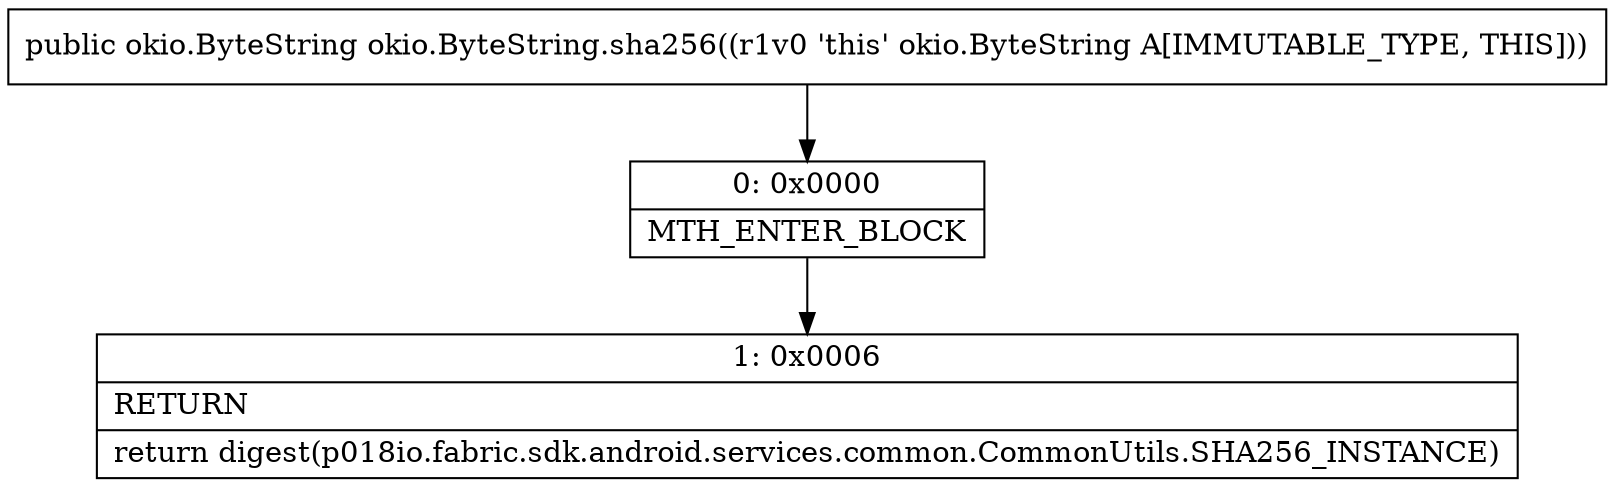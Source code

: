 digraph "CFG forokio.ByteString.sha256()Lokio\/ByteString;" {
Node_0 [shape=record,label="{0\:\ 0x0000|MTH_ENTER_BLOCK\l}"];
Node_1 [shape=record,label="{1\:\ 0x0006|RETURN\l|return digest(p018io.fabric.sdk.android.services.common.CommonUtils.SHA256_INSTANCE)\l}"];
MethodNode[shape=record,label="{public okio.ByteString okio.ByteString.sha256((r1v0 'this' okio.ByteString A[IMMUTABLE_TYPE, THIS])) }"];
MethodNode -> Node_0;
Node_0 -> Node_1;
}

